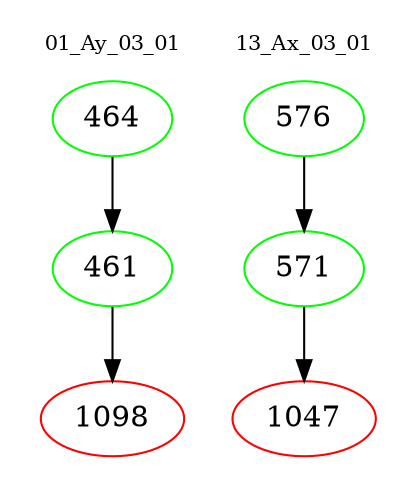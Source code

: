 digraph{
subgraph cluster_0 {
color = white
label = "01_Ay_03_01";
fontsize=10;
T0_464 [label="464", color="green"]
T0_464 -> T0_461 [color="black"]
T0_461 [label="461", color="green"]
T0_461 -> T0_1098 [color="black"]
T0_1098 [label="1098", color="red"]
}
subgraph cluster_1 {
color = white
label = "13_Ax_03_01";
fontsize=10;
T1_576 [label="576", color="green"]
T1_576 -> T1_571 [color="black"]
T1_571 [label="571", color="green"]
T1_571 -> T1_1047 [color="black"]
T1_1047 [label="1047", color="red"]
}
}
